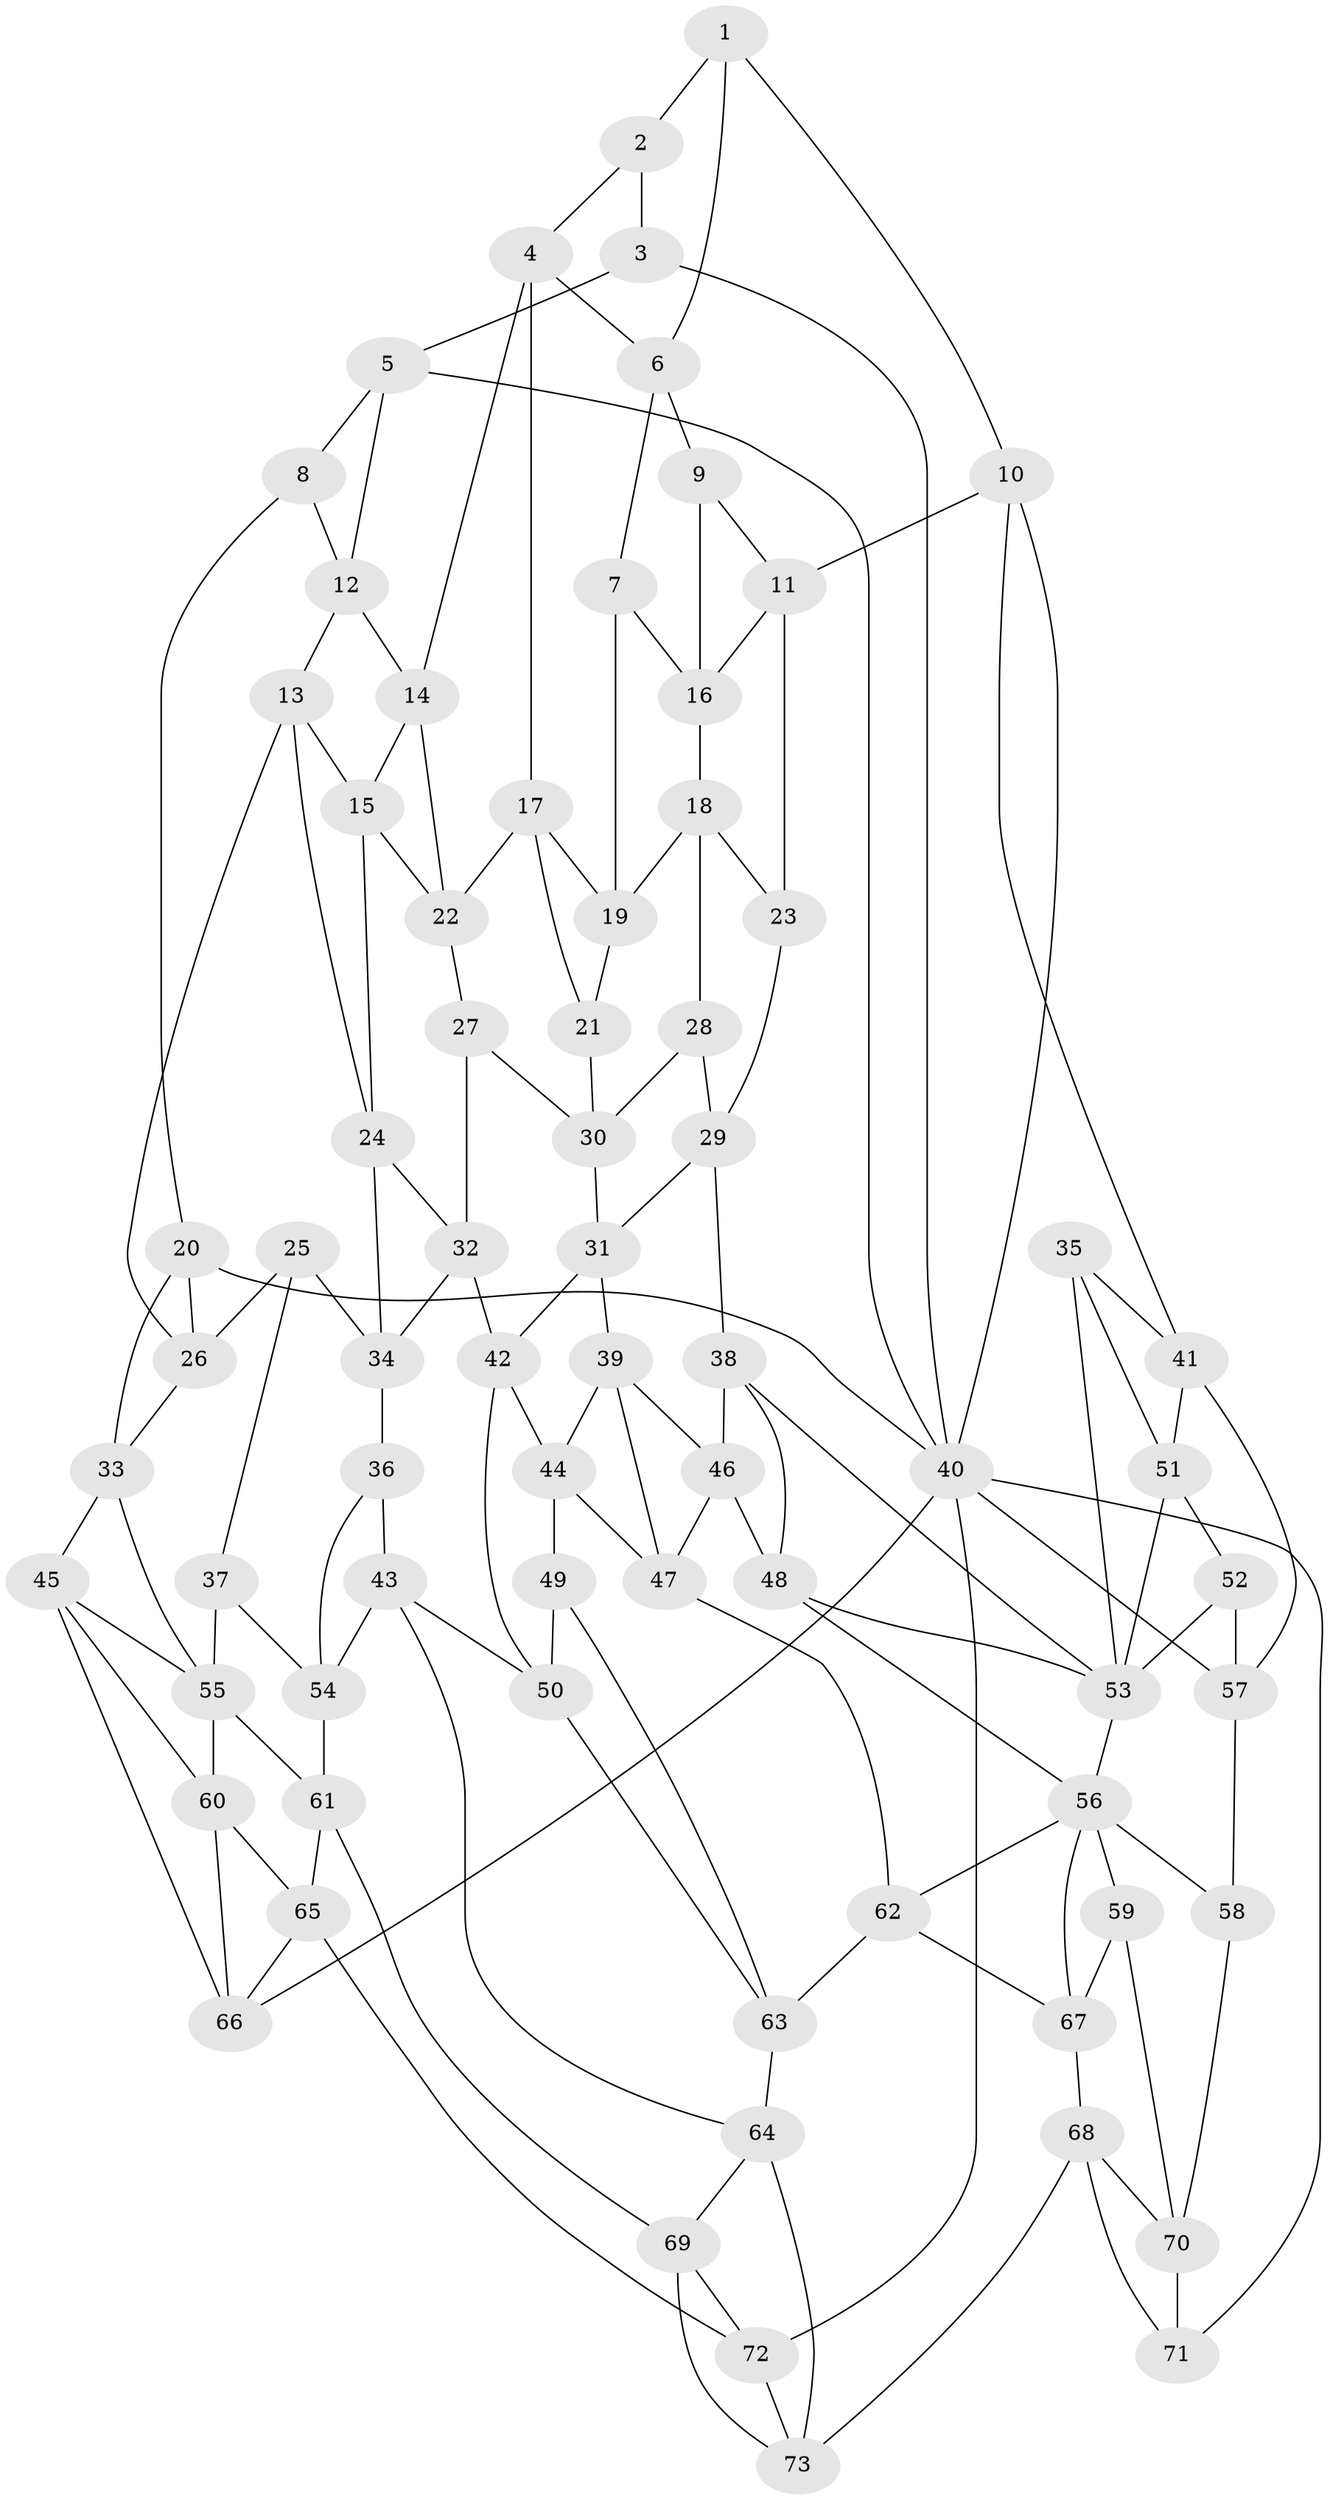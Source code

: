 // original degree distribution, {3: 0.0136986301369863, 5: 0.547945205479452, 6: 0.21232876712328766, 4: 0.22602739726027396}
// Generated by graph-tools (version 1.1) at 2025/51/03/09/25 03:51:08]
// undirected, 73 vertices, 141 edges
graph export_dot {
graph [start="1"]
  node [color=gray90,style=filled];
  1;
  2;
  3;
  4;
  5;
  6;
  7;
  8;
  9;
  10;
  11;
  12;
  13;
  14;
  15;
  16;
  17;
  18;
  19;
  20;
  21;
  22;
  23;
  24;
  25;
  26;
  27;
  28;
  29;
  30;
  31;
  32;
  33;
  34;
  35;
  36;
  37;
  38;
  39;
  40;
  41;
  42;
  43;
  44;
  45;
  46;
  47;
  48;
  49;
  50;
  51;
  52;
  53;
  54;
  55;
  56;
  57;
  58;
  59;
  60;
  61;
  62;
  63;
  64;
  65;
  66;
  67;
  68;
  69;
  70;
  71;
  72;
  73;
  1 -- 2 [weight=1.0];
  1 -- 6 [weight=1.0];
  1 -- 10 [weight=1.0];
  2 -- 3 [weight=1.0];
  2 -- 4 [weight=1.0];
  3 -- 5 [weight=1.0];
  3 -- 40 [weight=1.0];
  4 -- 6 [weight=1.0];
  4 -- 14 [weight=1.0];
  4 -- 17 [weight=1.0];
  5 -- 8 [weight=1.0];
  5 -- 12 [weight=1.0];
  5 -- 40 [weight=1.0];
  6 -- 7 [weight=1.0];
  6 -- 9 [weight=1.0];
  7 -- 16 [weight=1.0];
  7 -- 19 [weight=1.0];
  8 -- 12 [weight=1.0];
  8 -- 20 [weight=1.0];
  9 -- 11 [weight=1.0];
  9 -- 16 [weight=1.0];
  10 -- 11 [weight=1.0];
  10 -- 40 [weight=1.0];
  10 -- 41 [weight=1.0];
  11 -- 16 [weight=1.0];
  11 -- 23 [weight=1.0];
  12 -- 13 [weight=1.0];
  12 -- 14 [weight=1.0];
  13 -- 15 [weight=1.0];
  13 -- 24 [weight=1.0];
  13 -- 26 [weight=1.0];
  14 -- 15 [weight=1.0];
  14 -- 22 [weight=1.0];
  15 -- 22 [weight=1.0];
  15 -- 24 [weight=1.0];
  16 -- 18 [weight=1.0];
  17 -- 19 [weight=1.0];
  17 -- 21 [weight=1.0];
  17 -- 22 [weight=1.0];
  18 -- 19 [weight=1.0];
  18 -- 23 [weight=1.0];
  18 -- 28 [weight=1.0];
  19 -- 21 [weight=1.0];
  20 -- 26 [weight=1.0];
  20 -- 33 [weight=1.0];
  20 -- 40 [weight=1.0];
  21 -- 30 [weight=1.0];
  22 -- 27 [weight=1.0];
  23 -- 29 [weight=1.0];
  24 -- 32 [weight=1.0];
  24 -- 34 [weight=1.0];
  25 -- 26 [weight=1.0];
  25 -- 34 [weight=1.0];
  25 -- 37 [weight=1.0];
  26 -- 33 [weight=1.0];
  27 -- 30 [weight=1.0];
  27 -- 32 [weight=1.0];
  28 -- 29 [weight=1.0];
  28 -- 30 [weight=1.0];
  29 -- 31 [weight=1.0];
  29 -- 38 [weight=1.0];
  30 -- 31 [weight=1.0];
  31 -- 39 [weight=1.0];
  31 -- 42 [weight=1.0];
  32 -- 34 [weight=1.0];
  32 -- 42 [weight=1.0];
  33 -- 45 [weight=1.0];
  33 -- 55 [weight=1.0];
  34 -- 36 [weight=1.0];
  35 -- 41 [weight=1.0];
  35 -- 51 [weight=1.0];
  35 -- 53 [weight=1.0];
  36 -- 43 [weight=1.0];
  36 -- 54 [weight=1.0];
  37 -- 54 [weight=1.0];
  37 -- 55 [weight=2.0];
  38 -- 46 [weight=1.0];
  38 -- 48 [weight=1.0];
  38 -- 53 [weight=1.0];
  39 -- 44 [weight=1.0];
  39 -- 46 [weight=1.0];
  39 -- 47 [weight=1.0];
  40 -- 57 [weight=1.0];
  40 -- 66 [weight=1.0];
  40 -- 71 [weight=1.0];
  40 -- 72 [weight=1.0];
  41 -- 51 [weight=1.0];
  41 -- 57 [weight=1.0];
  42 -- 44 [weight=1.0];
  42 -- 50 [weight=1.0];
  43 -- 50 [weight=1.0];
  43 -- 54 [weight=1.0];
  43 -- 64 [weight=1.0];
  44 -- 47 [weight=1.0];
  44 -- 49 [weight=1.0];
  45 -- 55 [weight=1.0];
  45 -- 60 [weight=1.0];
  45 -- 66 [weight=1.0];
  46 -- 47 [weight=1.0];
  46 -- 48 [weight=1.0];
  47 -- 62 [weight=1.0];
  48 -- 53 [weight=1.0];
  48 -- 56 [weight=1.0];
  49 -- 50 [weight=1.0];
  49 -- 63 [weight=1.0];
  50 -- 63 [weight=1.0];
  51 -- 52 [weight=1.0];
  51 -- 53 [weight=1.0];
  52 -- 53 [weight=1.0];
  52 -- 57 [weight=1.0];
  53 -- 56 [weight=1.0];
  54 -- 61 [weight=1.0];
  55 -- 60 [weight=1.0];
  55 -- 61 [weight=1.0];
  56 -- 58 [weight=1.0];
  56 -- 59 [weight=1.0];
  56 -- 62 [weight=1.0];
  56 -- 67 [weight=1.0];
  57 -- 58 [weight=1.0];
  58 -- 70 [weight=1.0];
  59 -- 67 [weight=1.0];
  59 -- 70 [weight=1.0];
  60 -- 65 [weight=1.0];
  60 -- 66 [weight=1.0];
  61 -- 65 [weight=1.0];
  61 -- 69 [weight=1.0];
  62 -- 63 [weight=1.0];
  62 -- 67 [weight=1.0];
  63 -- 64 [weight=1.0];
  64 -- 69 [weight=1.0];
  64 -- 73 [weight=1.0];
  65 -- 66 [weight=1.0];
  65 -- 72 [weight=1.0];
  67 -- 68 [weight=1.0];
  68 -- 70 [weight=1.0];
  68 -- 71 [weight=1.0];
  68 -- 73 [weight=1.0];
  69 -- 72 [weight=1.0];
  69 -- 73 [weight=1.0];
  70 -- 71 [weight=1.0];
  72 -- 73 [weight=1.0];
}
